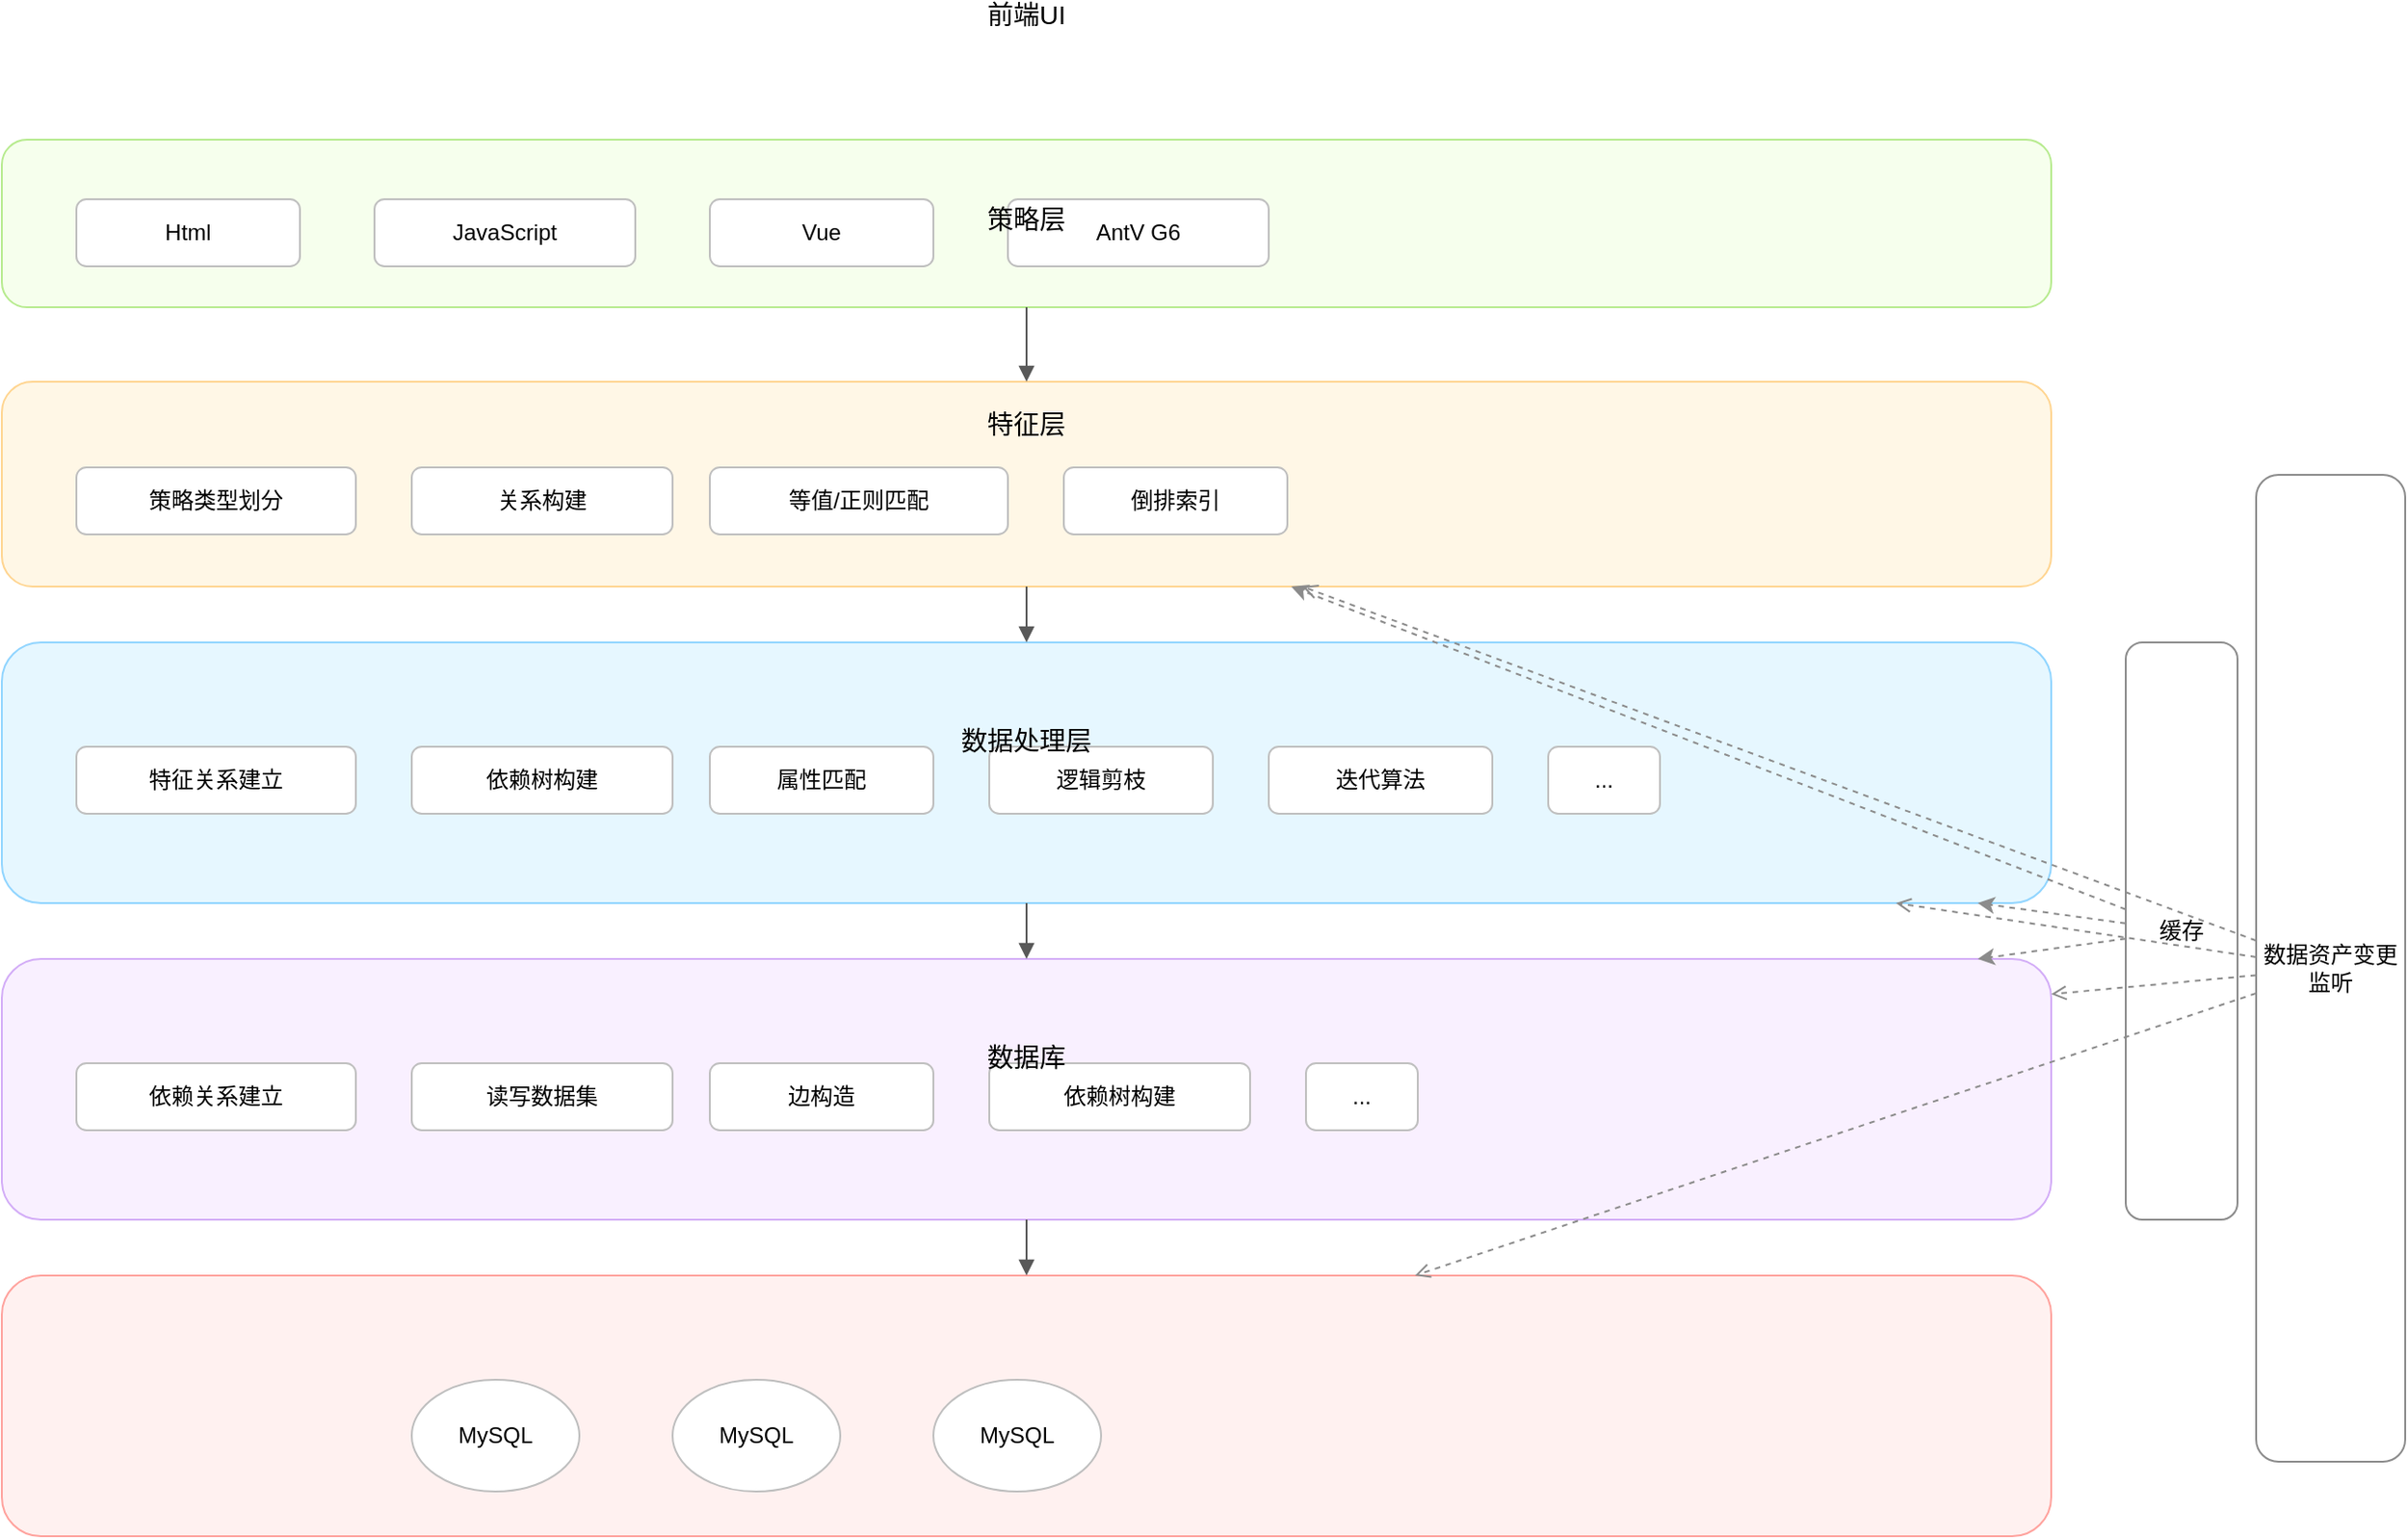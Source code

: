 <mxfile version="24.7.6">
  <diagram id="arch-1" name="Architecture">
    <mxGraphModel dx="1600" dy="900" grid="1" gridSize="10" guides="1" tooltips="1" connect="1" arrows="1" fold="1" page="1" pageScale="1" pageWidth="1920" pageHeight="1080" math="0" shadow="0">
      <root>
        <mxCell id="0"/>
        <mxCell id="1" parent="0"/>

        <!-- ===== 前端UI（组） ===== -->
        <mxCell id="gFront" value="前端UI" style="rounded=1;whiteSpace=wrap;fontSize=14;fillColor=#f6ffed;strokeColor=#b7eb8f;strokeWidth=1;verticalAlign=top;align=center;labelPosition=top;verticalLabelPosition=top;spacingTop=8;" vertex="1" parent="1">
          <mxGeometry x="160" y="60" width="1100" height="90" as="geometry"/>
        </mxCell>

        <mxCell id="ui_html" value="Html" style="rounded=1;whiteSpace=wrap;align=center;verticalAlign=middle;fillColor=#ffffff;strokeColor=#bfbfbf;" vertex="1" parent="gFront">
          <mxGeometry x="40" y="32" width="120" height="36" as="geometry"/>
        </mxCell>
        <mxCell id="ui_js" value="JavaScript" style="rounded=1;whiteSpace=wrap;align=center;verticalAlign=middle;fillColor=#ffffff;strokeColor=#bfbfbf;" vertex="1" parent="gFront">
          <mxGeometry x="200" y="32" width="140" height="36" as="geometry"/>
        </mxCell>
        <mxCell id="ui_vue" value="Vue" style="rounded=1;whiteSpace=wrap;align=center;verticalAlign=middle;fillColor=#ffffff;strokeColor=#bfbfbf;" vertex="1" parent="gFront">
          <mxGeometry x="380" y="32" width="120" height="36" as="geometry"/>
        </mxCell>
        <mxCell id="ui_g6" value="AntV G6" style="rounded=1;whiteSpace=wrap;align=center;verticalAlign=middle;fillColor=#ffffff;strokeColor=#bfbfbf;" vertex="1" parent="gFront">
          <mxGeometry x="540" y="32" width="140" height="36" as="geometry"/>
        </mxCell>

        <!-- ===== 策略层（组） ===== -->
        <mxCell id="gStrategy" value="策略层" style="rounded=1;whiteSpace=wrap;fontSize=14;fillColor=#fff7e6;strokeColor=#ffd591;strokeWidth=1;verticalAlign=top;align=center;labelPosition=top;verticalLabelPosition=top;spacingTop=8;" vertex="1" parent="1">
          <mxGeometry x="160" y="190" width="1100" height="110" as="geometry"/>
        </mxCell>

        <mxCell id="st1" value="策略类型划分" style="rounded=1;whiteSpace=wrap;fillColor=#ffffff;strokeColor=#bfbfbf;" vertex="1" parent="gStrategy">
          <mxGeometry x="40" y="46" width="150" height="36" as="geometry"/>
        </mxCell>
        <mxCell id="st2" value="关系构建" style="rounded=1;whiteSpace=wrap;fillColor=#ffffff;strokeColor=#bfbfbf;" vertex="1" parent="gStrategy">
          <mxGeometry x="220" y="46" width="140" height="36" as="geometry"/>
        </mxCell>
        <mxCell id="st3" value="等值/正则匹配" style="rounded=1;whiteSpace=wrap;fillColor=#ffffff;strokeColor=#bfbfbf;" vertex="1" parent="gStrategy">
          <mxGeometry x="380" y="46" width="160" height="36" as="geometry"/>
        </mxCell>
        <mxCell id="st4" value="倒排索引" style="rounded=1;whiteSpace=wrap;fillColor=#ffffff;strokeColor=#bfbfbf;" vertex="1" parent="gStrategy">
          <mxGeometry x="570" y="46" width="120" height="36" as="geometry"/>
        </mxCell>

        <!-- ===== 特征层（组） ===== -->
        <mxCell id="gFeature" value="特征层" style="rounded=1;whiteSpace=wrap;fontSize=14;fillColor=#e6f7ff;strokeColor=#91d5ff;strokeWidth=1;verticalAlign=top;align=center;labelPosition=top;verticalLabelPosition=top;spacingTop=8;" vertex="1" parent="1">
          <mxGeometry x="160" y="330" width="1100" height="140" as="geometry"/>
        </mxCell>

        <mxCell id="f1" value="特征关系建立" style="rounded=1;whiteSpace=wrap;fillColor=#ffffff;strokeColor=#bfbfbf;" vertex="1" parent="gFeature">
          <mxGeometry x="40" y="56" width="150" height="36" as="geometry"/>
        </mxCell>
        <mxCell id="f2" value="依赖树构建" style="rounded=1;whiteSpace=wrap;fillColor=#ffffff;strokeColor=#bfbfbf;" vertex="1" parent="gFeature">
          <mxGeometry x="220" y="56" width="140" height="36" as="geometry"/>
        </mxCell>
        <mxCell id="f3" value="属性匹配" style="rounded=1;whiteSpace=wrap;fillColor=#ffffff;strokeColor=#bfbfbf;" vertex="1" parent="gFeature">
          <mxGeometry x="380" y="56" width="120" height="36" as="geometry"/>
        </mxCell>
        <mxCell id="f4" value="逻辑剪枝" style="rounded=1;whiteSpace=wrap;fillColor=#ffffff;strokeColor=#bfbfbf;" vertex="1" parent="gFeature">
          <mxGeometry x="530" y="56" width="120" height="36" as="geometry"/>
        </mxCell>
        <mxCell id="f5" value="迭代算法" style="rounded=1;whiteSpace=wrap;fillColor=#ffffff;strokeColor=#bfbfbf;" vertex="1" parent="gFeature">
          <mxGeometry x="680" y="56" width="120" height="36" as="geometry"/>
        </mxCell>
        <mxCell id="f6" value="..." style="rounded=1;whiteSpace=wrap;fillColor=#ffffff;strokeColor=#bfbfbf;" vertex="1" parent="gFeature">
          <mxGeometry x="830" y="56" width="60" height="36" as="geometry"/>
        </mxCell>

        <!-- ===== 数据处理层（组） ===== -->
        <mxCell id="gProc" value="数据处理层" style="rounded=1;whiteSpace=wrap;fontSize=14;fillColor=#f9f0ff;strokeColor=#d3adf7;strokeWidth=1;verticalAlign=top;align=center;labelPosition=top;verticalLabelPosition=top;spacingTop=8;" vertex="1" parent="1">
          <mxGeometry x="160" y="500" width="1100" height="140" as="geometry"/>
        </mxCell>

        <mxCell id="p1" value="依赖关系建立" style="rounded=1;whiteSpace=wrap;fillColor=#ffffff;strokeColor=#bfbfbf;" vertex="1" parent="gProc">
          <mxGeometry x="40" y="56" width="150" height="36" as="geometry"/>
        </mxCell>
        <mxCell id="p2" value="读写数据集" style="rounded=1;whiteSpace=wrap;fillColor=#ffffff;strokeColor=#bfbfbf;" vertex="1" parent="gProc">
          <mxGeometry x="220" y="56" width="140" height="36" as="geometry"/>
        </mxCell>
        <mxCell id="p3" value="边构造" style="rounded=1;whiteSpace=wrap;fillColor=#ffffff;strokeColor=#bfbfbf;" vertex="1" parent="gProc">
          <mxGeometry x="380" y="56" width="120" height="36" as="geometry"/>
        </mxCell>
        <mxCell id="p4" value="依赖树构建" style="rounded=1;whiteSpace=wrap;fillColor=#ffffff;strokeColor=#bfbfbf;" vertex="1" parent="gProc">
          <mxGeometry x="530" y="56" width="140" height="36" as="geometry"/>
        </mxCell>
        <mxCell id="p5" value="..." style="rounded=1;whiteSpace=wrap;fillColor=#ffffff;strokeColor=#bfbfbf;" vertex="1" parent="gProc">
          <mxGeometry x="700" y="56" width="60" height="36" as="geometry"/>
        </mxCell>

        <!-- ===== 数据库（组） ===== -->
        <mxCell id="gDB" value="数据库" style="rounded=1;whiteSpace=wrap;fontSize=14;fillColor=#fff1f0;strokeColor=#ffa39e;strokeWidth=1;verticalAlign=top;align=center;labelPosition=top;verticalLabelPosition=top;spacingTop=8;" vertex="1" parent="1">
          <mxGeometry x="160" y="670" width="1100" height="140" as="geometry"/>
        </mxCell>

        <mxCell id="db1" value="MySQL" style="shape=ellipse;whiteSpace=wrap;fillColor=#ffffff;strokeColor=#bfbfbf;" vertex="1" parent="gDB">
          <mxGeometry x="220" y="56" width="90" height="60" as="geometry"/>
        </mxCell>
        <mxCell id="db2" value="MySQL" style="shape=ellipse;whiteSpace=wrap;fillColor=#ffffff;strokeColor=#bfbfbf;" vertex="1" parent="gDB">
          <mxGeometry x="360" y="56" width="90" height="60" as="geometry"/>
        </mxCell>
        <mxCell id="db3" value="MySQL" style="shape=ellipse;whiteSpace=wrap;fillColor=#ffffff;strokeColor=#bfbfbf;" vertex="1" parent="gDB">
          <mxGeometry x="500" y="56" width="90" height="60" as="geometry"/>
        </mxCell>

        <!-- ===== 右侧：缓存 & 数据资产变更监听 ===== -->
        <mxCell id="cacheBar" value="缓存" style="rounded=1;whiteSpace=wrap;align=center;verticalAlign=middle;fillColor=#ffffff;strokeColor=#8c8c8c;" vertex="1" parent="1">
          <mxGeometry x="1300" y="330" width="60" height="310" as="geometry"/>
        </mxCell>
        <mxCell id="listenerBar" value="数据资产变更监听" style="rounded=1;whiteSpace=wrap;align=center;verticalAlign=middle;fillColor=#ffffff;strokeColor=#8c8c8c;" vertex="1" parent="1">
          <mxGeometry x="1370" y="240" width="80" height="530" as="geometry"/>
        </mxCell>

        <!-- ===== 主链路（层与层） ===== -->
        <mxCell id="edge_f_s" edge="1" parent="1" source="gFront" target="gStrategy" style="endArrow=block;strokeColor=#595959;strokeWidth=1;">
          <mxGeometry relative="1" as="geometry"/>
        </mxCell>
        <mxCell id="edge_s_feat" edge="1" parent="1" source="gStrategy" target="gFeature" style="endArrow=block;strokeColor=#595959;strokeWidth=1;">
          <mxGeometry relative="1" as="geometry"/>
        </mxCell>
        <mxCell id="edge_feat_proc" edge="1" parent="1" source="gFeature" target="gProc" style="endArrow=block;strokeColor=#595959;strokeWidth=1;">
          <mxGeometry relative="1" as="geometry"/>
        </mxCell>
        <mxCell id="edge_proc_db" edge="1" parent="1" source="gProc" target="gDB" style="endArrow=block;strokeColor=#595959;strokeWidth=1;">
          <mxGeometry relative="1" as="geometry"/>
        </mxCell>

        <!-- ===== 侧栏虚线连接（读/写、订阅/触发） ===== -->
        <mxCell id="e_cache_s" edge="1" parent="1" source="cacheBar" target="gStrategy" style="dashed=1;endArrow=classic;strokeColor=#8c8c8c;">
          <mxGeometry relative="1" as="geometry"/>
        </mxCell>
        <mxCell id="e_cache_f" edge="1" parent="1" source="cacheBar" target="gFeature" style="dashed=1;endArrow=classic;strokeColor=#8c8c8c;">
          <mxGeometry relative="1" as="geometry"/>
        </mxCell>
        <mxCell id="e_cache_p" edge="1" parent="1" source="cacheBar" target="gProc" style="dashed=1;endArrow=classic;strokeColor=#8c8c8c;">
          <mxGeometry relative="1" as="geometry"/>
        </mxCell>

        <mxCell id="e_listener_s" edge="1" parent="1" source="listenerBar" target="gStrategy" style="dashed=1;endArrow=open;strokeColor=#8c8c8c;">
          <mxGeometry relative="1" as="geometry"/>
        </mxCell>
        <mxCell id="e_listener_f" edge="1" parent="1" source="listenerBar" target="gFeature" style="dashed=1;endArrow=open;strokeColor=#8c8c8c;">
          <mxGeometry relative="1" as="geometry"/>
        </mxCell>
        <mxCell id="e_listener_p" edge="1" parent="1" source="listenerBar" target="gProc" style="dashed=1;endArrow=open;strokeColor=#8c8c8c;">
          <mxGeometry relative="1" as="geometry"/>
        </mxCell>
        <mxCell id="e_listener_db" edge="1" parent="1" source="listenerBar" target="gDB" style="dashed=1;endArrow=open;strokeColor=#8c8c8c;">
          <mxGeometry relative="1" as="geometry"/>
        </mxCell>

      </root>
    </mxGraphModel>
  </diagram>
</mxfile>

